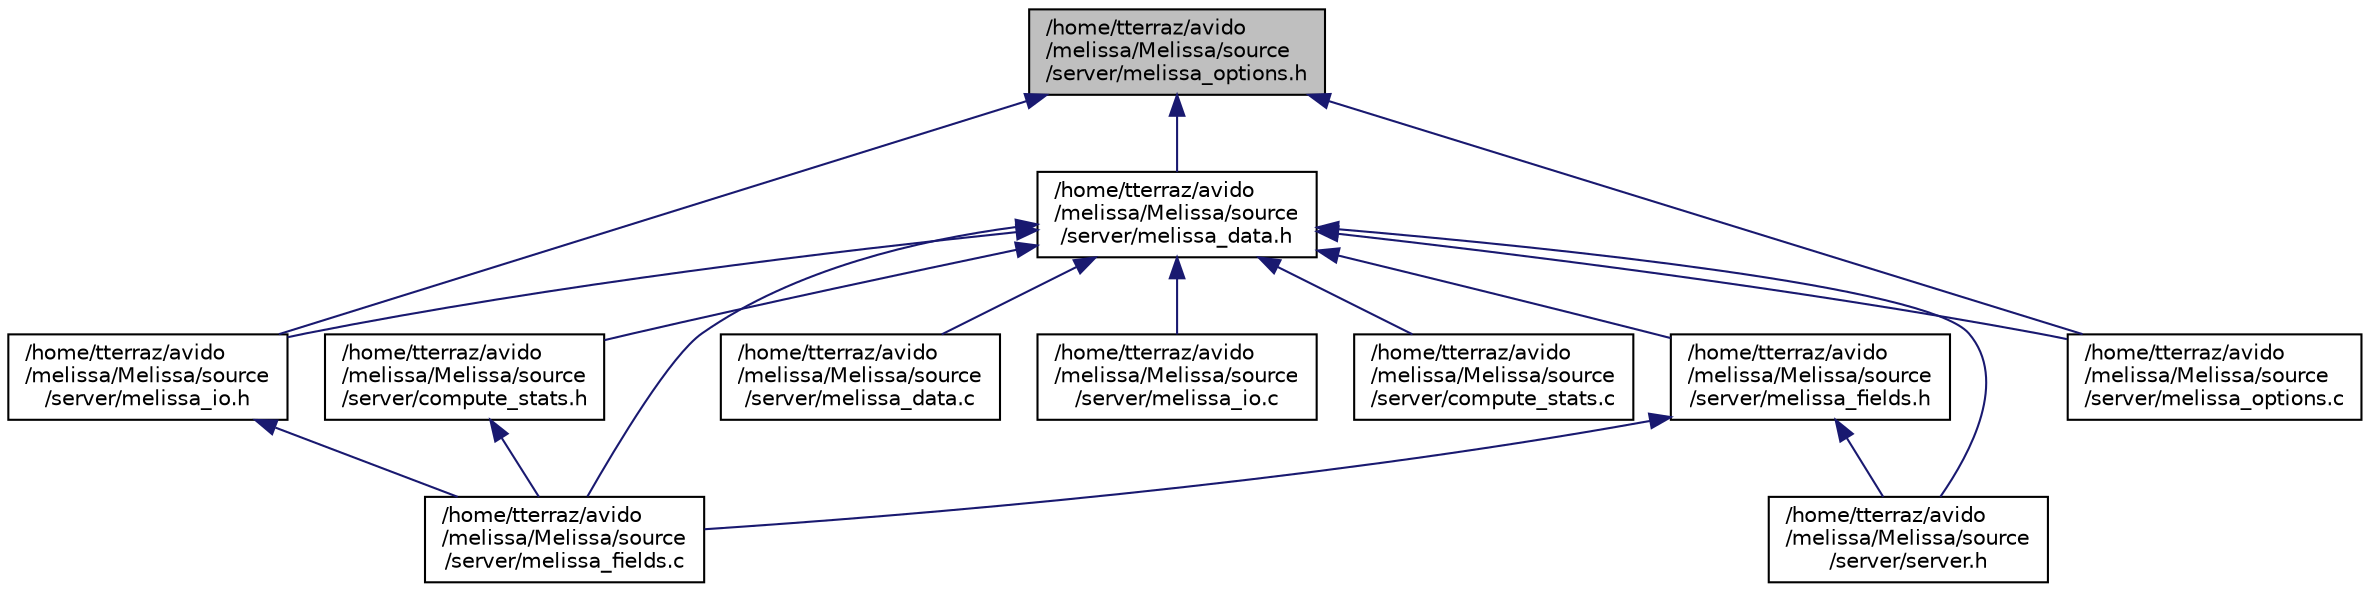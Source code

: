 digraph "/home/tterraz/avido/melissa/Melissa/source/server/melissa_options.h"
{
  edge [fontname="Helvetica",fontsize="10",labelfontname="Helvetica",labelfontsize="10"];
  node [fontname="Helvetica",fontsize="10",shape=record];
  Node1 [label="/home/tterraz/avido\l/melissa/Melissa/source\l/server/melissa_options.h",height=0.2,width=0.4,color="black", fillcolor="grey75", style="filled", fontcolor="black"];
  Node1 -> Node2 [dir="back",color="midnightblue",fontsize="10",style="solid",fontname="Helvetica"];
  Node2 [label="/home/tterraz/avido\l/melissa/Melissa/source\l/server/melissa_data.h",height=0.2,width=0.4,color="black", fillcolor="white", style="filled",URL="$melissa__data_8h.html"];
  Node2 -> Node3 [dir="back",color="midnightblue",fontsize="10",style="solid",fontname="Helvetica"];
  Node3 [label="/home/tterraz/avido\l/melissa/Melissa/source\l/server/compute_stats.c",height=0.2,width=0.4,color="black", fillcolor="white", style="filled",URL="$compute__stats_8c.html",tooltip="Functions called by the server. "];
  Node2 -> Node4 [dir="back",color="midnightblue",fontsize="10",style="solid",fontname="Helvetica"];
  Node4 [label="/home/tterraz/avido\l/melissa/Melissa/source\l/server/melissa_fields.h",height=0.2,width=0.4,color="black", fillcolor="white", style="filled",URL="$melissa__fields_8h.html"];
  Node4 -> Node5 [dir="back",color="midnightblue",fontsize="10",style="solid",fontname="Helvetica"];
  Node5 [label="/home/tterraz/avido\l/melissa/Melissa/source\l/server/melissa_fields.c",height=0.2,width=0.4,color="black", fillcolor="white", style="filled",URL="$melissa__fields_8c.html",tooltip="Routines related to the melissa_fields structure. "];
  Node4 -> Node6 [dir="back",color="midnightblue",fontsize="10",style="solid",fontname="Helvetica"];
  Node6 [label="/home/tterraz/avido\l/melissa/Melissa/source\l/server/server.h",height=0.2,width=0.4,color="black", fillcolor="white", style="filled",URL="$server_8h.html"];
  Node2 -> Node5 [dir="back",color="midnightblue",fontsize="10",style="solid",fontname="Helvetica"];
  Node2 -> Node7 [dir="back",color="midnightblue",fontsize="10",style="solid",fontname="Helvetica"];
  Node7 [label="/home/tterraz/avido\l/melissa/Melissa/source\l/server/melissa_io.h",height=0.2,width=0.4,color="black", fillcolor="white", style="filled",URL="$melissa__io_8h.html"];
  Node7 -> Node5 [dir="back",color="midnightblue",fontsize="10",style="solid",fontname="Helvetica"];
  Node2 -> Node8 [dir="back",color="midnightblue",fontsize="10",style="solid",fontname="Helvetica"];
  Node8 [label="/home/tterraz/avido\l/melissa/Melissa/source\l/server/compute_stats.h",height=0.2,width=0.4,color="black", fillcolor="white", style="filled",URL="$compute__stats_8h.html"];
  Node8 -> Node5 [dir="back",color="midnightblue",fontsize="10",style="solid",fontname="Helvetica"];
  Node2 -> Node9 [dir="back",color="midnightblue",fontsize="10",style="solid",fontname="Helvetica"];
  Node9 [label="/home/tterraz/avido\l/melissa/Melissa/source\l/server/melissa_data.c",height=0.2,width=0.4,color="black", fillcolor="white", style="filled",URL="$melissa__data_8c.html",tooltip="Routines related to the melissa_data structure. "];
  Node2 -> Node10 [dir="back",color="midnightblue",fontsize="10",style="solid",fontname="Helvetica"];
  Node10 [label="/home/tterraz/avido\l/melissa/Melissa/source\l/server/melissa_io.c",height=0.2,width=0.4,color="black", fillcolor="white", style="filled",URL="$melissa__io_8c.html",tooltip="Inputs, outputs and checkpoints. "];
  Node2 -> Node11 [dir="back",color="midnightblue",fontsize="10",style="solid",fontname="Helvetica"];
  Node11 [label="/home/tterraz/avido\l/melissa/Melissa/source\l/server/melissa_options.c",height=0.2,width=0.4,color="black", fillcolor="white", style="filled",URL="$melissa__options_8c.html",tooltip="Parse commande line to get stats options. "];
  Node2 -> Node6 [dir="back",color="midnightblue",fontsize="10",style="solid",fontname="Helvetica"];
  Node1 -> Node7 [dir="back",color="midnightblue",fontsize="10",style="solid",fontname="Helvetica"];
  Node1 -> Node11 [dir="back",color="midnightblue",fontsize="10",style="solid",fontname="Helvetica"];
}
